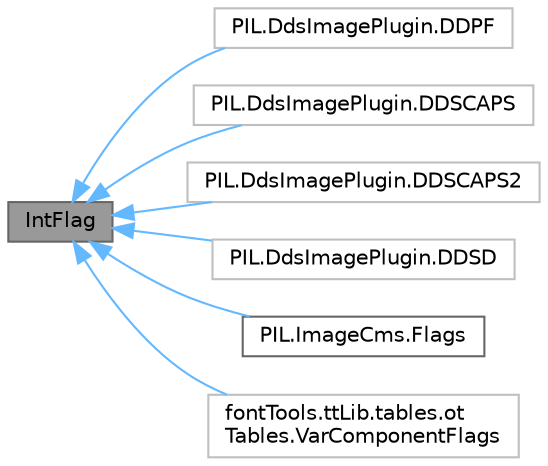 digraph "IntFlag"
{
 // LATEX_PDF_SIZE
  bgcolor="transparent";
  edge [fontname=Helvetica,fontsize=10,labelfontname=Helvetica,labelfontsize=10];
  node [fontname=Helvetica,fontsize=10,shape=box,height=0.2,width=0.4];
  rankdir="LR";
  Node1 [id="Node000001",label="IntFlag",height=0.2,width=0.4,color="gray40", fillcolor="grey60", style="filled", fontcolor="black",tooltip=" "];
  Node1 -> Node2 [id="edge1_Node000001_Node000002",dir="back",color="steelblue1",style="solid",tooltip=" "];
  Node2 [id="Node000002",label="PIL.DdsImagePlugin.DDPF",height=0.2,width=0.4,color="grey75", fillcolor="white", style="filled",URL="$db/d06/classPIL_1_1DdsImagePlugin_1_1DDPF.html",tooltip=" "];
  Node1 -> Node3 [id="edge2_Node000001_Node000003",dir="back",color="steelblue1",style="solid",tooltip=" "];
  Node3 [id="Node000003",label="PIL.DdsImagePlugin.DDSCAPS",height=0.2,width=0.4,color="grey75", fillcolor="white", style="filled",URL="$d6/d0c/classPIL_1_1DdsImagePlugin_1_1DDSCAPS.html",tooltip=" "];
  Node1 -> Node4 [id="edge3_Node000001_Node000004",dir="back",color="steelblue1",style="solid",tooltip=" "];
  Node4 [id="Node000004",label="PIL.DdsImagePlugin.DDSCAPS2",height=0.2,width=0.4,color="grey75", fillcolor="white", style="filled",URL="$d0/dee/classPIL_1_1DdsImagePlugin_1_1DDSCAPS2.html",tooltip=" "];
  Node1 -> Node5 [id="edge4_Node000001_Node000005",dir="back",color="steelblue1",style="solid",tooltip=" "];
  Node5 [id="Node000005",label="PIL.DdsImagePlugin.DDSD",height=0.2,width=0.4,color="grey75", fillcolor="white", style="filled",URL="$d6/dd1/classPIL_1_1DdsImagePlugin_1_1DDSD.html",tooltip=" "];
  Node1 -> Node6 [id="edge5_Node000001_Node000006",dir="back",color="steelblue1",style="solid",tooltip=" "];
  Node6 [id="Node000006",label="PIL.ImageCms.Flags",height=0.2,width=0.4,color="gray40", fillcolor="white", style="filled",URL="$dd/d37/classPIL_1_1ImageCms_1_1Flags.html",tooltip=" "];
  Node1 -> Node7 [id="edge6_Node000001_Node000007",dir="back",color="steelblue1",style="solid",tooltip=" "];
  Node7 [id="Node000007",label="fontTools.ttLib.tables.ot\lTables.VarComponentFlags",height=0.2,width=0.4,color="grey75", fillcolor="white", style="filled",URL="$d1/d4f/classfontTools_1_1ttLib_1_1tables_1_1otTables_1_1VarComponentFlags.html",tooltip=" "];
}
